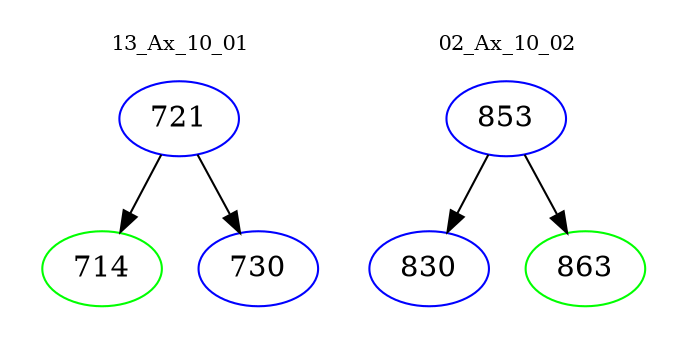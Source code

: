 digraph{
subgraph cluster_0 {
color = white
label = "13_Ax_10_01";
fontsize=10;
T0_721 [label="721", color="blue"]
T0_721 -> T0_714 [color="black"]
T0_714 [label="714", color="green"]
T0_721 -> T0_730 [color="black"]
T0_730 [label="730", color="blue"]
}
subgraph cluster_1 {
color = white
label = "02_Ax_10_02";
fontsize=10;
T1_853 [label="853", color="blue"]
T1_853 -> T1_830 [color="black"]
T1_830 [label="830", color="blue"]
T1_853 -> T1_863 [color="black"]
T1_863 [label="863", color="green"]
}
}
